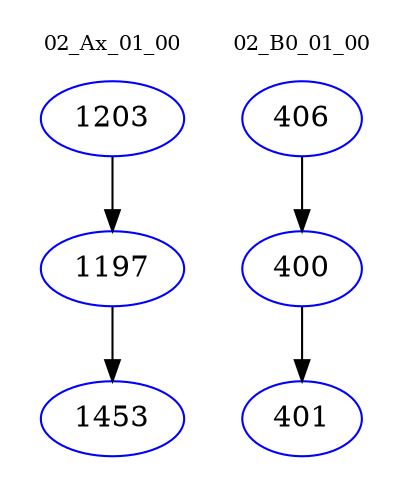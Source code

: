 digraph{
subgraph cluster_0 {
color = white
label = "02_Ax_01_00";
fontsize=10;
T0_1203 [label="1203", color="blue"]
T0_1203 -> T0_1197 [color="black"]
T0_1197 [label="1197", color="blue"]
T0_1197 -> T0_1453 [color="black"]
T0_1453 [label="1453", color="blue"]
}
subgraph cluster_1 {
color = white
label = "02_B0_01_00";
fontsize=10;
T1_406 [label="406", color="blue"]
T1_406 -> T1_400 [color="black"]
T1_400 [label="400", color="blue"]
T1_400 -> T1_401 [color="black"]
T1_401 [label="401", color="blue"]
}
}
